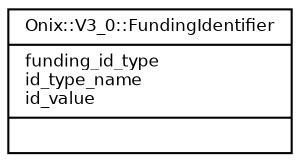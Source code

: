 digraph G {
  fontname = "Bitstream Vera Sans"
  fontsize = 8

  node [
    fontname = "Bitstream Vera Sans"
    fontsize = 8
    shape = "record"
  ]

  edge [
    fontname = "Bitstream Vera Sans"
    fontsize = 8
  ]

  FundingIdentifier [
    label = "{Onix::V3_0::FundingIdentifier\l|funding_id_type\lid_type_name\lid_value\l|\l}"
  ]




}
